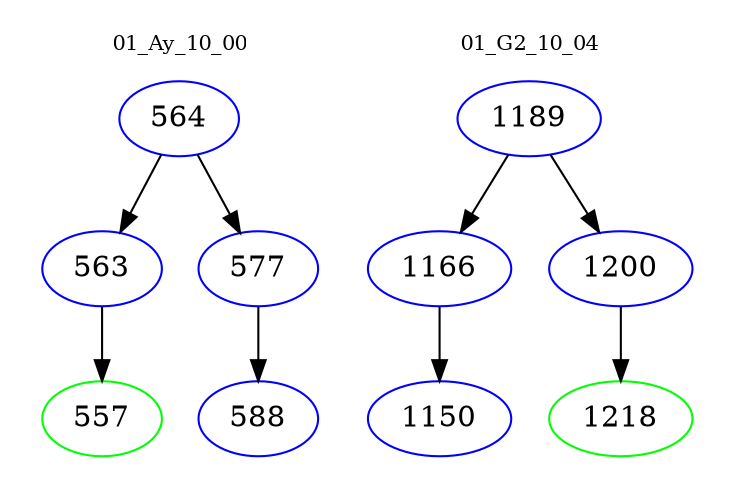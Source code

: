 digraph{
subgraph cluster_0 {
color = white
label = "01_Ay_10_00";
fontsize=10;
T0_564 [label="564", color="blue"]
T0_564 -> T0_563 [color="black"]
T0_563 [label="563", color="blue"]
T0_563 -> T0_557 [color="black"]
T0_557 [label="557", color="green"]
T0_564 -> T0_577 [color="black"]
T0_577 [label="577", color="blue"]
T0_577 -> T0_588 [color="black"]
T0_588 [label="588", color="blue"]
}
subgraph cluster_1 {
color = white
label = "01_G2_10_04";
fontsize=10;
T1_1189 [label="1189", color="blue"]
T1_1189 -> T1_1166 [color="black"]
T1_1166 [label="1166", color="blue"]
T1_1166 -> T1_1150 [color="black"]
T1_1150 [label="1150", color="blue"]
T1_1189 -> T1_1200 [color="black"]
T1_1200 [label="1200", color="blue"]
T1_1200 -> T1_1218 [color="black"]
T1_1218 [label="1218", color="green"]
}
}
